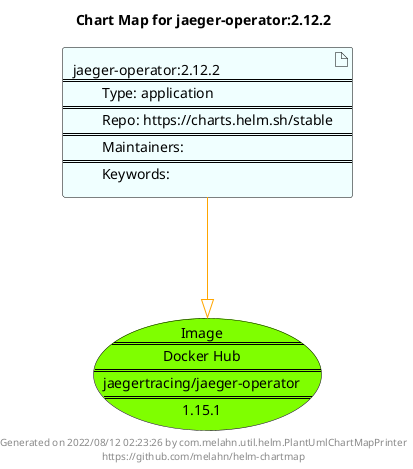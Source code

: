 @startuml
skinparam linetype ortho
skinparam backgroundColor white
skinparam usecaseBorderColor black
skinparam usecaseArrowColor LightSlateGray
skinparam artifactBorderColor black
skinparam artifactArrowColor LightSlateGray

title Chart Map for jaeger-operator:2.12.2

'There is one referenced Helm Chart
artifact "jaeger-operator:2.12.2\n====\n\tType: application\n====\n\tRepo: https://charts.helm.sh/stable\n====\n\tMaintainers: \n====\n\tKeywords: " as jaeger_operator_2_12_2 #Azure

'There is one referenced Docker Image
usecase "Image\n====\nDocker Hub\n====\njaegertracing/jaeger-operator\n====\n1.15.1" as jaegertracing_jaeger_operator_1_15_1 #Chartreuse

'Chart Dependencies
jaeger_operator_2_12_2--[#orange]-|>jaegertracing_jaeger_operator_1_15_1

center footer Generated on 2022/08/12 02:23:26 by com.melahn.util.helm.PlantUmlChartMapPrinter\nhttps://github.com/melahn/helm-chartmap
@enduml
